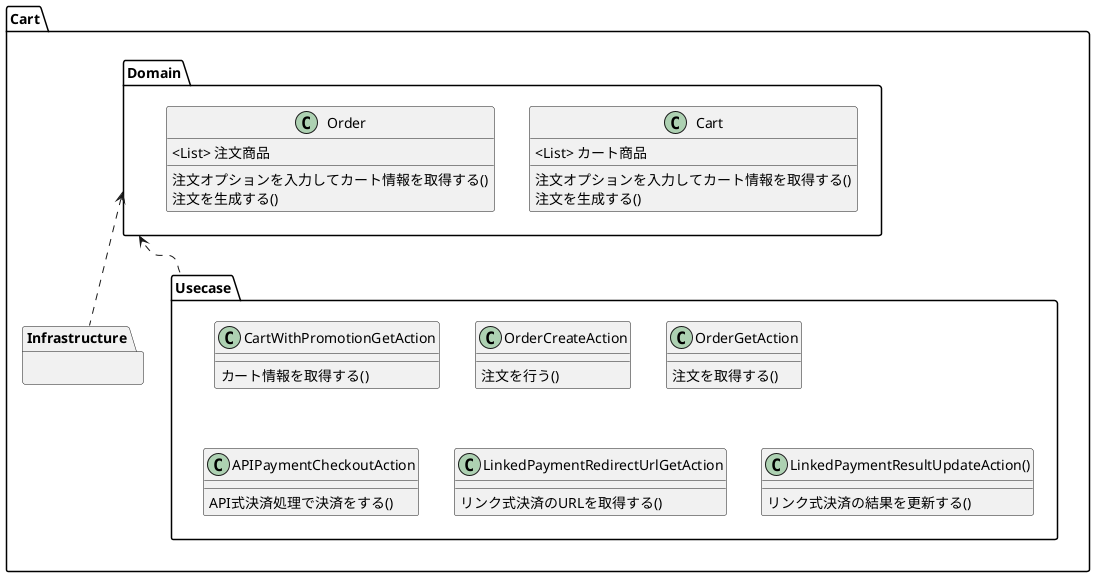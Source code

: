 @startuml practice-ec-webapi

package Cart{
    package Domain{

        class Cart{
            <List> カート商品
            注文オプションを入力してカート情報を取得する()
            注文を生成する()
        }

        class Order{
            <List> 注文商品
            注文オプションを入力してカート情報を取得する()
            注文を生成する()
        }

        
    }
    package Usecase{
        class CartWithPromotionGetAction{
            カート情報を取得する()
        }

        class OrderCreateAction{
            注文を行う()
        }

        class OrderGetAction{
            注文を取得する()
        }

        class APIPaymentCheckoutAction{
            API式決済処理で決済をする()
        }

        class LinkedPaymentRedirectUrlGetAction{
            リンク式決済のURLを取得する()
        }

        class LinkedPaymentResultUpdateAction(){
            リンク式決済の結果を更新する()
        }
    }
    package Infrastructure{
    }

    Domain <.do. Usecase
    Domain <.do. Infrastructure
}
   

@enduml